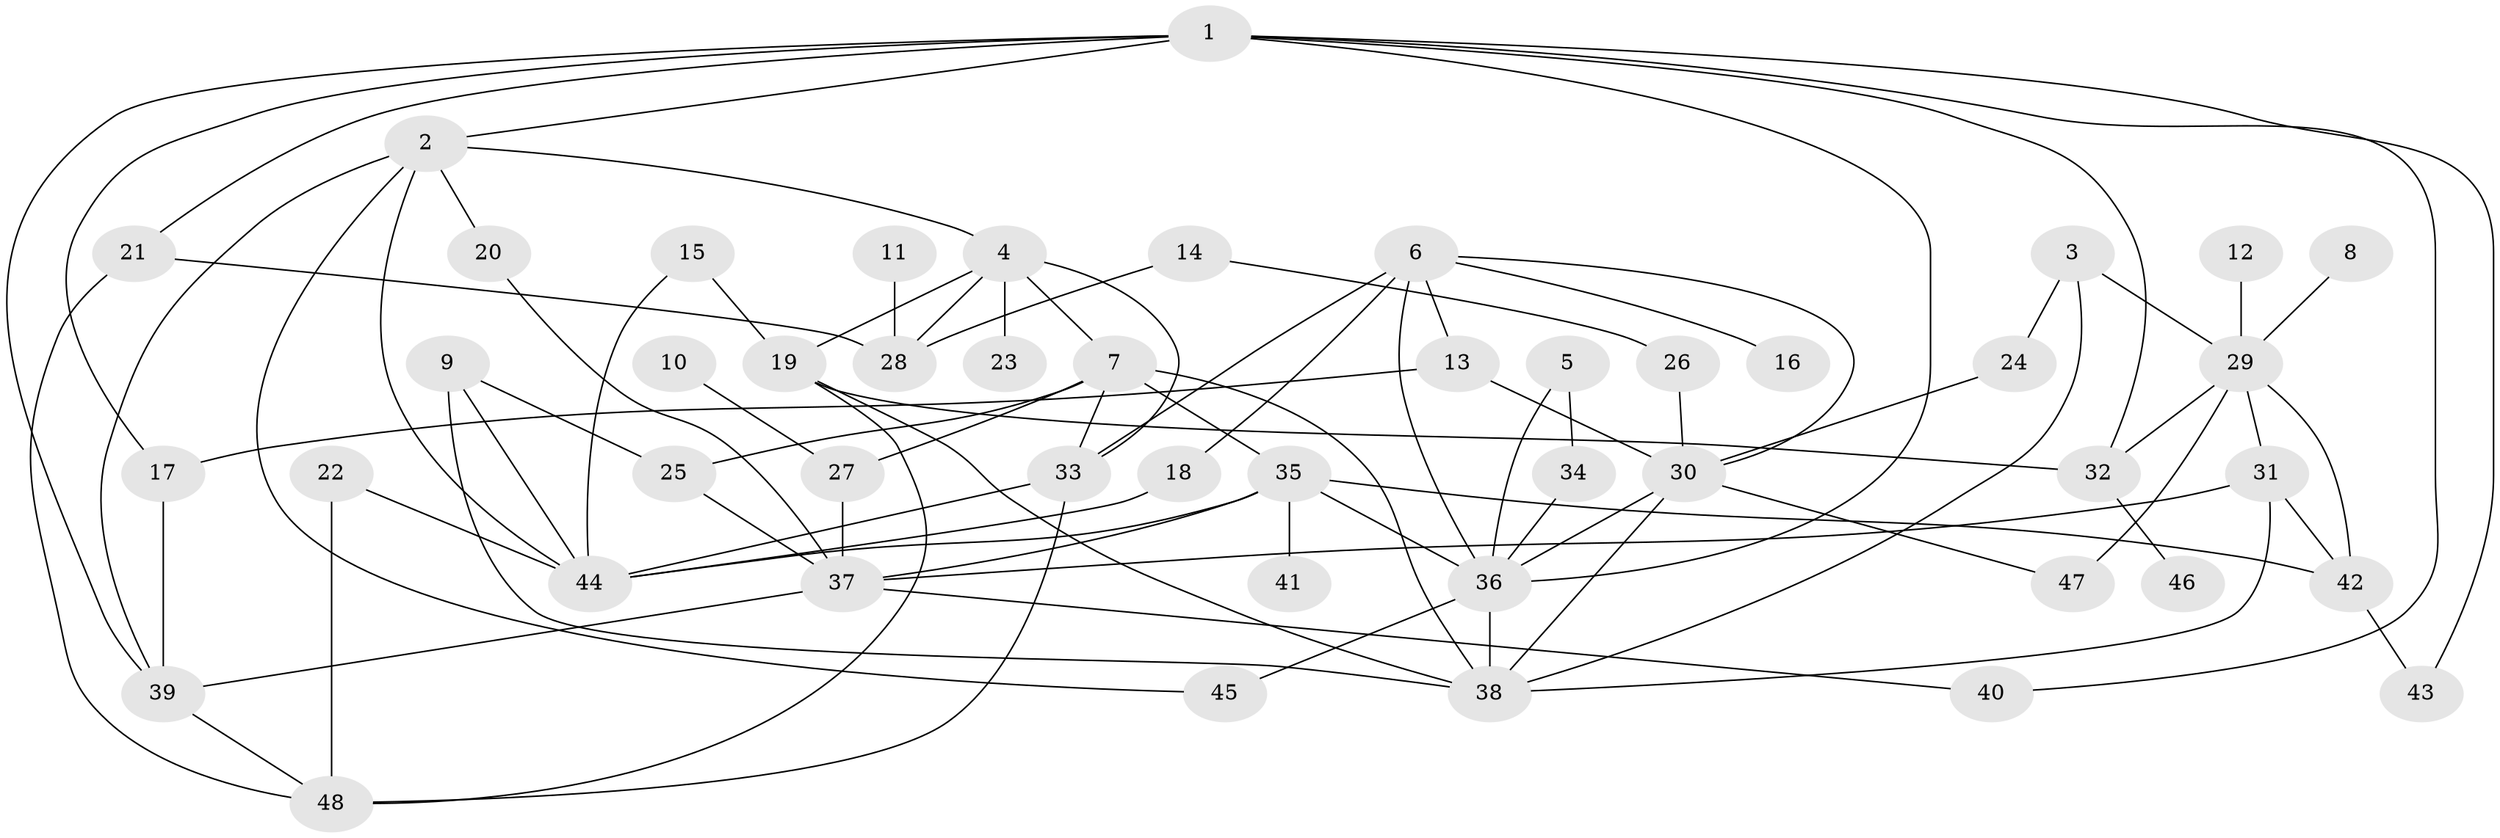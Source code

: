 // original degree distribution, {4: 0.14583333333333334, 3: 0.22916666666666666, 6: 0.0625, 7: 0.010416666666666666, 5: 0.07291666666666667, 2: 0.25, 1: 0.22916666666666666}
// Generated by graph-tools (version 1.1) at 2025/49/03/09/25 03:49:25]
// undirected, 48 vertices, 86 edges
graph export_dot {
graph [start="1"]
  node [color=gray90,style=filled];
  1;
  2;
  3;
  4;
  5;
  6;
  7;
  8;
  9;
  10;
  11;
  12;
  13;
  14;
  15;
  16;
  17;
  18;
  19;
  20;
  21;
  22;
  23;
  24;
  25;
  26;
  27;
  28;
  29;
  30;
  31;
  32;
  33;
  34;
  35;
  36;
  37;
  38;
  39;
  40;
  41;
  42;
  43;
  44;
  45;
  46;
  47;
  48;
  1 -- 2 [weight=1.0];
  1 -- 17 [weight=1.0];
  1 -- 21 [weight=1.0];
  1 -- 32 [weight=1.0];
  1 -- 36 [weight=1.0];
  1 -- 39 [weight=1.0];
  1 -- 40 [weight=1.0];
  1 -- 43 [weight=1.0];
  2 -- 4 [weight=1.0];
  2 -- 20 [weight=1.0];
  2 -- 39 [weight=1.0];
  2 -- 44 [weight=1.0];
  2 -- 45 [weight=1.0];
  3 -- 24 [weight=1.0];
  3 -- 29 [weight=1.0];
  3 -- 38 [weight=1.0];
  4 -- 7 [weight=1.0];
  4 -- 19 [weight=1.0];
  4 -- 23 [weight=1.0];
  4 -- 28 [weight=1.0];
  4 -- 33 [weight=1.0];
  5 -- 34 [weight=1.0];
  5 -- 36 [weight=1.0];
  6 -- 13 [weight=1.0];
  6 -- 16 [weight=1.0];
  6 -- 18 [weight=1.0];
  6 -- 30 [weight=1.0];
  6 -- 33 [weight=1.0];
  6 -- 36 [weight=1.0];
  7 -- 25 [weight=1.0];
  7 -- 27 [weight=1.0];
  7 -- 33 [weight=1.0];
  7 -- 35 [weight=1.0];
  7 -- 38 [weight=1.0];
  8 -- 29 [weight=1.0];
  9 -- 25 [weight=1.0];
  9 -- 38 [weight=1.0];
  9 -- 44 [weight=1.0];
  10 -- 27 [weight=1.0];
  11 -- 28 [weight=1.0];
  12 -- 29 [weight=1.0];
  13 -- 17 [weight=1.0];
  13 -- 30 [weight=1.0];
  14 -- 26 [weight=1.0];
  14 -- 28 [weight=1.0];
  15 -- 19 [weight=1.0];
  15 -- 44 [weight=1.0];
  17 -- 39 [weight=1.0];
  18 -- 44 [weight=1.0];
  19 -- 32 [weight=1.0];
  19 -- 38 [weight=1.0];
  19 -- 48 [weight=1.0];
  20 -- 37 [weight=1.0];
  21 -- 28 [weight=1.0];
  21 -- 48 [weight=1.0];
  22 -- 44 [weight=1.0];
  22 -- 48 [weight=1.0];
  24 -- 30 [weight=1.0];
  25 -- 37 [weight=1.0];
  26 -- 30 [weight=1.0];
  27 -- 37 [weight=1.0];
  29 -- 31 [weight=1.0];
  29 -- 32 [weight=2.0];
  29 -- 42 [weight=1.0];
  29 -- 47 [weight=1.0];
  30 -- 36 [weight=1.0];
  30 -- 38 [weight=1.0];
  30 -- 47 [weight=1.0];
  31 -- 37 [weight=1.0];
  31 -- 38 [weight=1.0];
  31 -- 42 [weight=1.0];
  32 -- 46 [weight=1.0];
  33 -- 44 [weight=1.0];
  33 -- 48 [weight=1.0];
  34 -- 36 [weight=1.0];
  35 -- 36 [weight=1.0];
  35 -- 37 [weight=1.0];
  35 -- 41 [weight=1.0];
  35 -- 42 [weight=1.0];
  35 -- 44 [weight=1.0];
  36 -- 38 [weight=1.0];
  36 -- 45 [weight=1.0];
  37 -- 39 [weight=1.0];
  37 -- 40 [weight=1.0];
  39 -- 48 [weight=1.0];
  42 -- 43 [weight=1.0];
}
